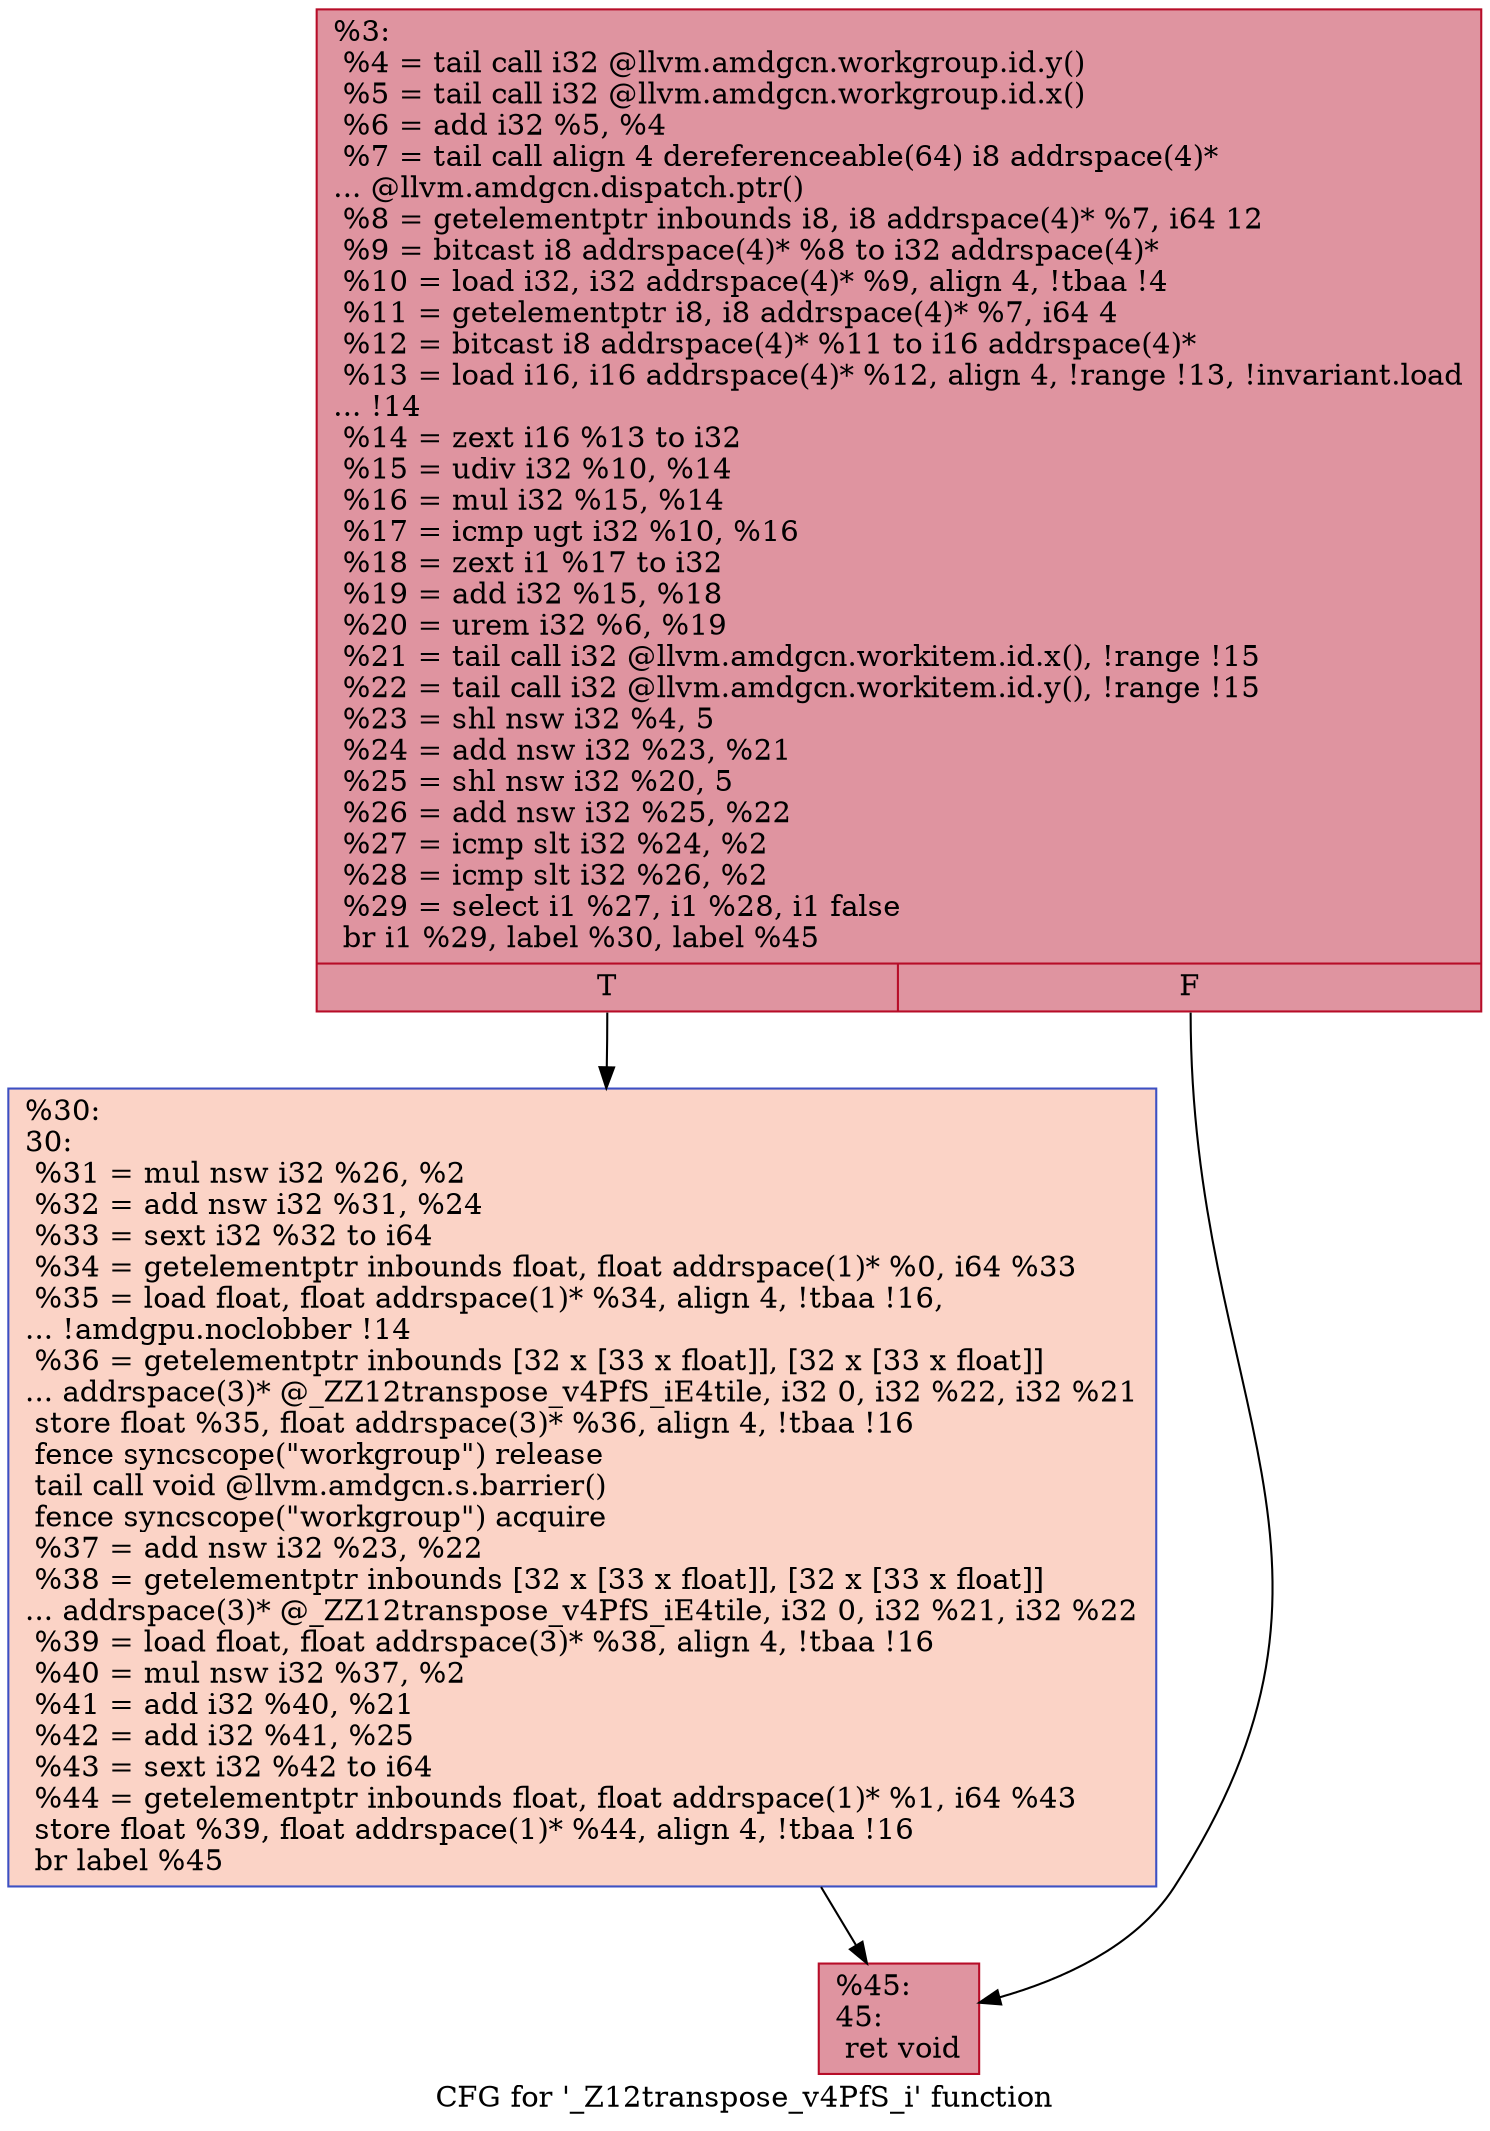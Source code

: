 digraph "CFG for '_Z12transpose_v4PfS_i' function" {
	label="CFG for '_Z12transpose_v4PfS_i' function";

	Node0x52ae430 [shape=record,color="#b70d28ff", style=filled, fillcolor="#b70d2870",label="{%3:\l  %4 = tail call i32 @llvm.amdgcn.workgroup.id.y()\l  %5 = tail call i32 @llvm.amdgcn.workgroup.id.x()\l  %6 = add i32 %5, %4\l  %7 = tail call align 4 dereferenceable(64) i8 addrspace(4)*\l... @llvm.amdgcn.dispatch.ptr()\l  %8 = getelementptr inbounds i8, i8 addrspace(4)* %7, i64 12\l  %9 = bitcast i8 addrspace(4)* %8 to i32 addrspace(4)*\l  %10 = load i32, i32 addrspace(4)* %9, align 4, !tbaa !4\l  %11 = getelementptr i8, i8 addrspace(4)* %7, i64 4\l  %12 = bitcast i8 addrspace(4)* %11 to i16 addrspace(4)*\l  %13 = load i16, i16 addrspace(4)* %12, align 4, !range !13, !invariant.load\l... !14\l  %14 = zext i16 %13 to i32\l  %15 = udiv i32 %10, %14\l  %16 = mul i32 %15, %14\l  %17 = icmp ugt i32 %10, %16\l  %18 = zext i1 %17 to i32\l  %19 = add i32 %15, %18\l  %20 = urem i32 %6, %19\l  %21 = tail call i32 @llvm.amdgcn.workitem.id.x(), !range !15\l  %22 = tail call i32 @llvm.amdgcn.workitem.id.y(), !range !15\l  %23 = shl nsw i32 %4, 5\l  %24 = add nsw i32 %23, %21\l  %25 = shl nsw i32 %20, 5\l  %26 = add nsw i32 %25, %22\l  %27 = icmp slt i32 %24, %2\l  %28 = icmp slt i32 %26, %2\l  %29 = select i1 %27, i1 %28, i1 false\l  br i1 %29, label %30, label %45\l|{<s0>T|<s1>F}}"];
	Node0x52ae430:s0 -> Node0x52b1760;
	Node0x52ae430:s1 -> Node0x52b17f0;
	Node0x52b1760 [shape=record,color="#3d50c3ff", style=filled, fillcolor="#f59c7d70",label="{%30:\l30:                                               \l  %31 = mul nsw i32 %26, %2\l  %32 = add nsw i32 %31, %24\l  %33 = sext i32 %32 to i64\l  %34 = getelementptr inbounds float, float addrspace(1)* %0, i64 %33\l  %35 = load float, float addrspace(1)* %34, align 4, !tbaa !16,\l... !amdgpu.noclobber !14\l  %36 = getelementptr inbounds [32 x [33 x float]], [32 x [33 x float]]\l... addrspace(3)* @_ZZ12transpose_v4PfS_iE4tile, i32 0, i32 %22, i32 %21\l  store float %35, float addrspace(3)* %36, align 4, !tbaa !16\l  fence syncscope(\"workgroup\") release\l  tail call void @llvm.amdgcn.s.barrier()\l  fence syncscope(\"workgroup\") acquire\l  %37 = add nsw i32 %23, %22\l  %38 = getelementptr inbounds [32 x [33 x float]], [32 x [33 x float]]\l... addrspace(3)* @_ZZ12transpose_v4PfS_iE4tile, i32 0, i32 %21, i32 %22\l  %39 = load float, float addrspace(3)* %38, align 4, !tbaa !16\l  %40 = mul nsw i32 %37, %2\l  %41 = add i32 %40, %21\l  %42 = add i32 %41, %25\l  %43 = sext i32 %42 to i64\l  %44 = getelementptr inbounds float, float addrspace(1)* %1, i64 %43\l  store float %39, float addrspace(1)* %44, align 4, !tbaa !16\l  br label %45\l}"];
	Node0x52b1760 -> Node0x52b17f0;
	Node0x52b17f0 [shape=record,color="#b70d28ff", style=filled, fillcolor="#b70d2870",label="{%45:\l45:                                               \l  ret void\l}"];
}
